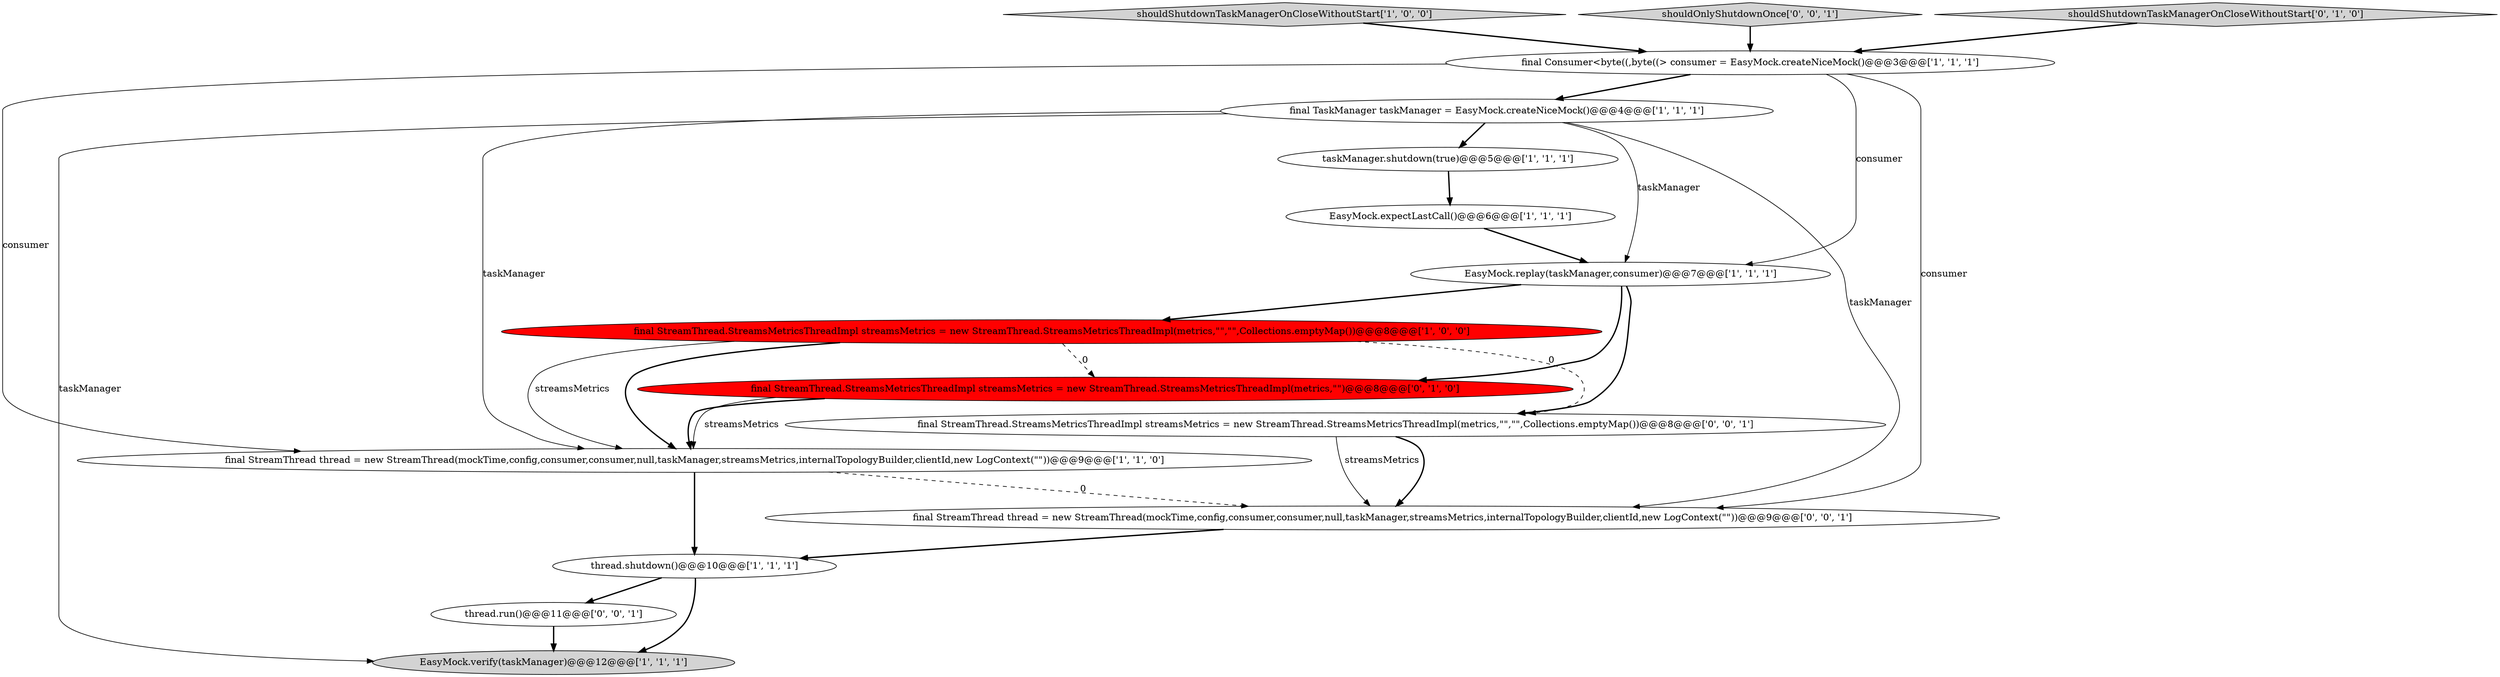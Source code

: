digraph {
7 [style = filled, label = "thread.shutdown()@@@10@@@['1', '1', '1']", fillcolor = white, shape = ellipse image = "AAA0AAABBB1BBB"];
12 [style = filled, label = "thread.run()@@@11@@@['0', '0', '1']", fillcolor = white, shape = ellipse image = "AAA0AAABBB3BBB"];
0 [style = filled, label = "EasyMock.replay(taskManager,consumer)@@@7@@@['1', '1', '1']", fillcolor = white, shape = ellipse image = "AAA0AAABBB1BBB"];
4 [style = filled, label = "taskManager.shutdown(true)@@@5@@@['1', '1', '1']", fillcolor = white, shape = ellipse image = "AAA0AAABBB1BBB"];
9 [style = filled, label = "final StreamThread.StreamsMetricsThreadImpl streamsMetrics = new StreamThread.StreamsMetricsThreadImpl(metrics,\"\",\"\",Collections.emptyMap())@@@8@@@['1', '0', '0']", fillcolor = red, shape = ellipse image = "AAA1AAABBB1BBB"];
6 [style = filled, label = "shouldShutdownTaskManagerOnCloseWithoutStart['1', '0', '0']", fillcolor = lightgray, shape = diamond image = "AAA0AAABBB1BBB"];
2 [style = filled, label = "EasyMock.verify(taskManager)@@@12@@@['1', '1', '1']", fillcolor = lightgray, shape = ellipse image = "AAA0AAABBB1BBB"];
15 [style = filled, label = "shouldOnlyShutdownOnce['0', '0', '1']", fillcolor = lightgray, shape = diamond image = "AAA0AAABBB3BBB"];
13 [style = filled, label = "final StreamThread thread = new StreamThread(mockTime,config,consumer,consumer,null,taskManager,streamsMetrics,internalTopologyBuilder,clientId,new LogContext(\"\"))@@@9@@@['0', '0', '1']", fillcolor = white, shape = ellipse image = "AAA0AAABBB3BBB"];
3 [style = filled, label = "final TaskManager taskManager = EasyMock.createNiceMock()@@@4@@@['1', '1', '1']", fillcolor = white, shape = ellipse image = "AAA0AAABBB1BBB"];
8 [style = filled, label = "final Consumer<byte((,byte((> consumer = EasyMock.createNiceMock()@@@3@@@['1', '1', '1']", fillcolor = white, shape = ellipse image = "AAA0AAABBB1BBB"];
5 [style = filled, label = "final StreamThread thread = new StreamThread(mockTime,config,consumer,consumer,null,taskManager,streamsMetrics,internalTopologyBuilder,clientId,new LogContext(\"\"))@@@9@@@['1', '1', '0']", fillcolor = white, shape = ellipse image = "AAA0AAABBB1BBB"];
10 [style = filled, label = "final StreamThread.StreamsMetricsThreadImpl streamsMetrics = new StreamThread.StreamsMetricsThreadImpl(metrics,\"\")@@@8@@@['0', '1', '0']", fillcolor = red, shape = ellipse image = "AAA1AAABBB2BBB"];
11 [style = filled, label = "shouldShutdownTaskManagerOnCloseWithoutStart['0', '1', '0']", fillcolor = lightgray, shape = diamond image = "AAA0AAABBB2BBB"];
14 [style = filled, label = "final StreamThread.StreamsMetricsThreadImpl streamsMetrics = new StreamThread.StreamsMetricsThreadImpl(metrics,\"\",\"\",Collections.emptyMap())@@@8@@@['0', '0', '1']", fillcolor = white, shape = ellipse image = "AAA0AAABBB3BBB"];
1 [style = filled, label = "EasyMock.expectLastCall()@@@6@@@['1', '1', '1']", fillcolor = white, shape = ellipse image = "AAA0AAABBB1BBB"];
5->13 [style = dashed, label="0"];
0->9 [style = bold, label=""];
9->10 [style = dashed, label="0"];
7->12 [style = bold, label=""];
8->3 [style = bold, label=""];
3->0 [style = solid, label="taskManager"];
3->2 [style = solid, label="taskManager"];
3->13 [style = solid, label="taskManager"];
1->0 [style = bold, label=""];
9->5 [style = solid, label="streamsMetrics"];
8->13 [style = solid, label="consumer"];
3->4 [style = bold, label=""];
8->5 [style = solid, label="consumer"];
8->0 [style = solid, label="consumer"];
12->2 [style = bold, label=""];
0->10 [style = bold, label=""];
0->14 [style = bold, label=""];
9->14 [style = dashed, label="0"];
10->5 [style = bold, label=""];
7->2 [style = bold, label=""];
13->7 [style = bold, label=""];
6->8 [style = bold, label=""];
9->5 [style = bold, label=""];
5->7 [style = bold, label=""];
11->8 [style = bold, label=""];
4->1 [style = bold, label=""];
14->13 [style = solid, label="streamsMetrics"];
14->13 [style = bold, label=""];
3->5 [style = solid, label="taskManager"];
15->8 [style = bold, label=""];
10->5 [style = solid, label="streamsMetrics"];
}
